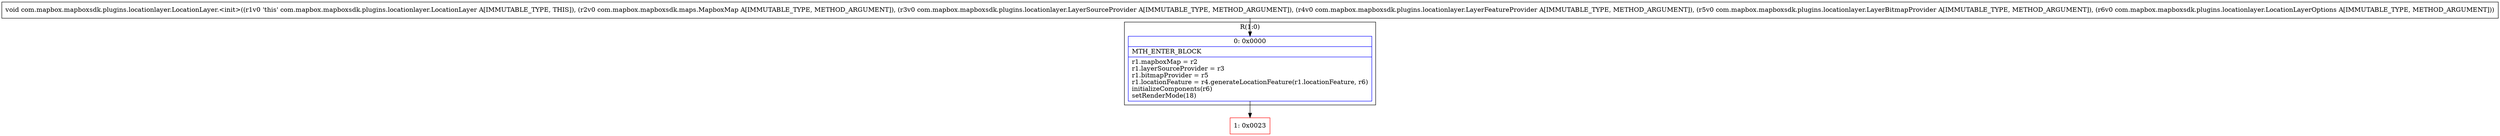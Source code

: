 digraph "CFG forcom.mapbox.mapboxsdk.plugins.locationlayer.LocationLayer.\<init\>(Lcom\/mapbox\/mapboxsdk\/maps\/MapboxMap;Lcom\/mapbox\/mapboxsdk\/plugins\/locationlayer\/LayerSourceProvider;Lcom\/mapbox\/mapboxsdk\/plugins\/locationlayer\/LayerFeatureProvider;Lcom\/mapbox\/mapboxsdk\/plugins\/locationlayer\/LayerBitmapProvider;Lcom\/mapbox\/mapboxsdk\/plugins\/locationlayer\/LocationLayerOptions;)V" {
subgraph cluster_Region_1864092184 {
label = "R(1:0)";
node [shape=record,color=blue];
Node_0 [shape=record,label="{0\:\ 0x0000|MTH_ENTER_BLOCK\l|r1.mapboxMap = r2\lr1.layerSourceProvider = r3\lr1.bitmapProvider = r5\lr1.locationFeature = r4.generateLocationFeature(r1.locationFeature, r6)\linitializeComponents(r6)\lsetRenderMode(18)\l}"];
}
Node_1 [shape=record,color=red,label="{1\:\ 0x0023}"];
MethodNode[shape=record,label="{void com.mapbox.mapboxsdk.plugins.locationlayer.LocationLayer.\<init\>((r1v0 'this' com.mapbox.mapboxsdk.plugins.locationlayer.LocationLayer A[IMMUTABLE_TYPE, THIS]), (r2v0 com.mapbox.mapboxsdk.maps.MapboxMap A[IMMUTABLE_TYPE, METHOD_ARGUMENT]), (r3v0 com.mapbox.mapboxsdk.plugins.locationlayer.LayerSourceProvider A[IMMUTABLE_TYPE, METHOD_ARGUMENT]), (r4v0 com.mapbox.mapboxsdk.plugins.locationlayer.LayerFeatureProvider A[IMMUTABLE_TYPE, METHOD_ARGUMENT]), (r5v0 com.mapbox.mapboxsdk.plugins.locationlayer.LayerBitmapProvider A[IMMUTABLE_TYPE, METHOD_ARGUMENT]), (r6v0 com.mapbox.mapboxsdk.plugins.locationlayer.LocationLayerOptions A[IMMUTABLE_TYPE, METHOD_ARGUMENT])) }"];
MethodNode -> Node_0;
Node_0 -> Node_1;
}

